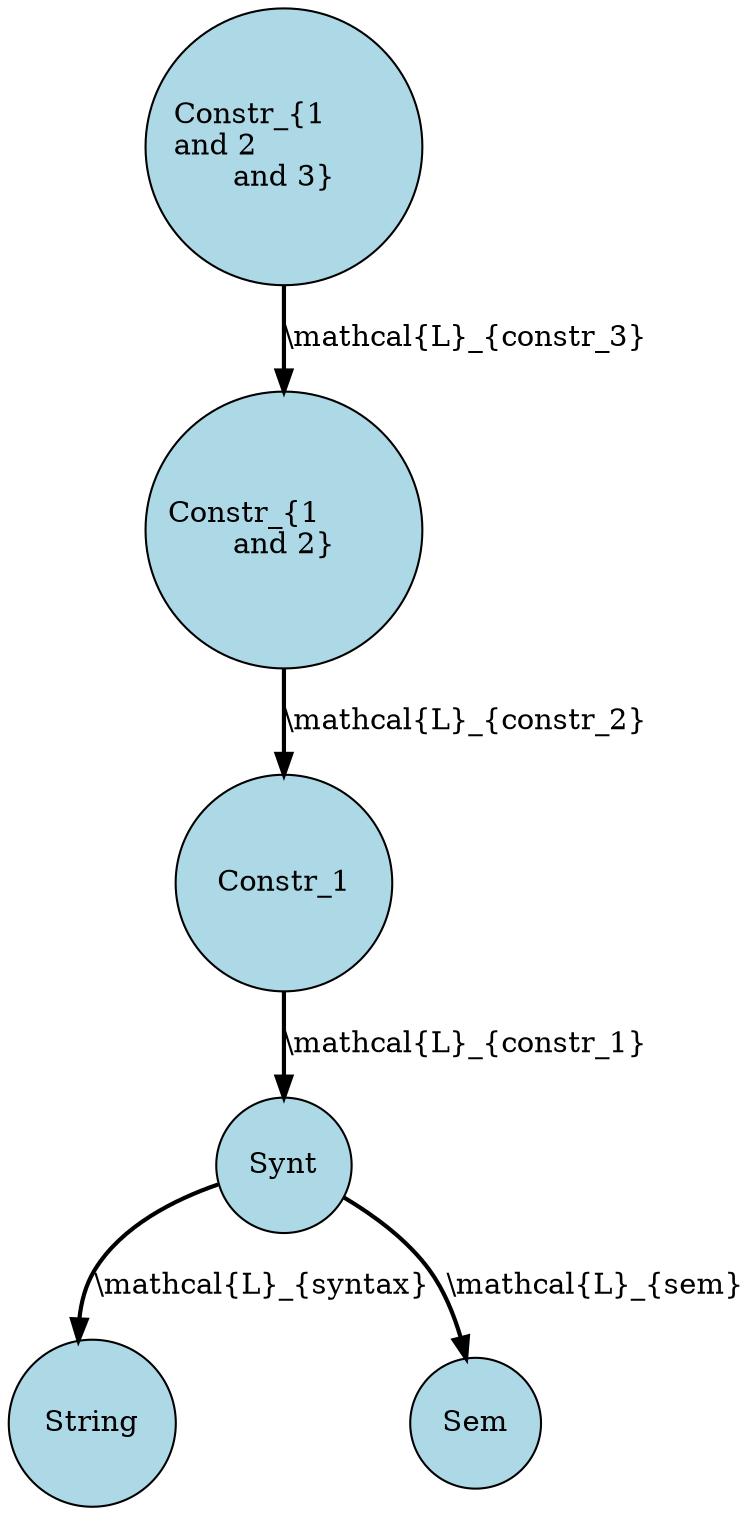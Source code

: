 strict digraph "constr-fail-2" {
  node [shape="circle",style="filled",fillcolor="lightblue"]
  edge [style="bold"]
  "Constr_{1 \land 2 \land 3}" -> "Constr_{1 \land 2}" [label="\\mathcal{L}_{constr_3}"]
  "Constr_{1 \land 2}" -> "Constr_1" [label="\\mathcal{L}_{constr_2}"]
  "Constr_1" -> "Synt" [label="\\mathcal{L}_{constr_1}"]
  "Synt" -> "String" [label="\\mathcal{L}_{syntax}"]
  "Synt" -> "Sem" [label="\\mathcal{L}_{sem}"]
}
